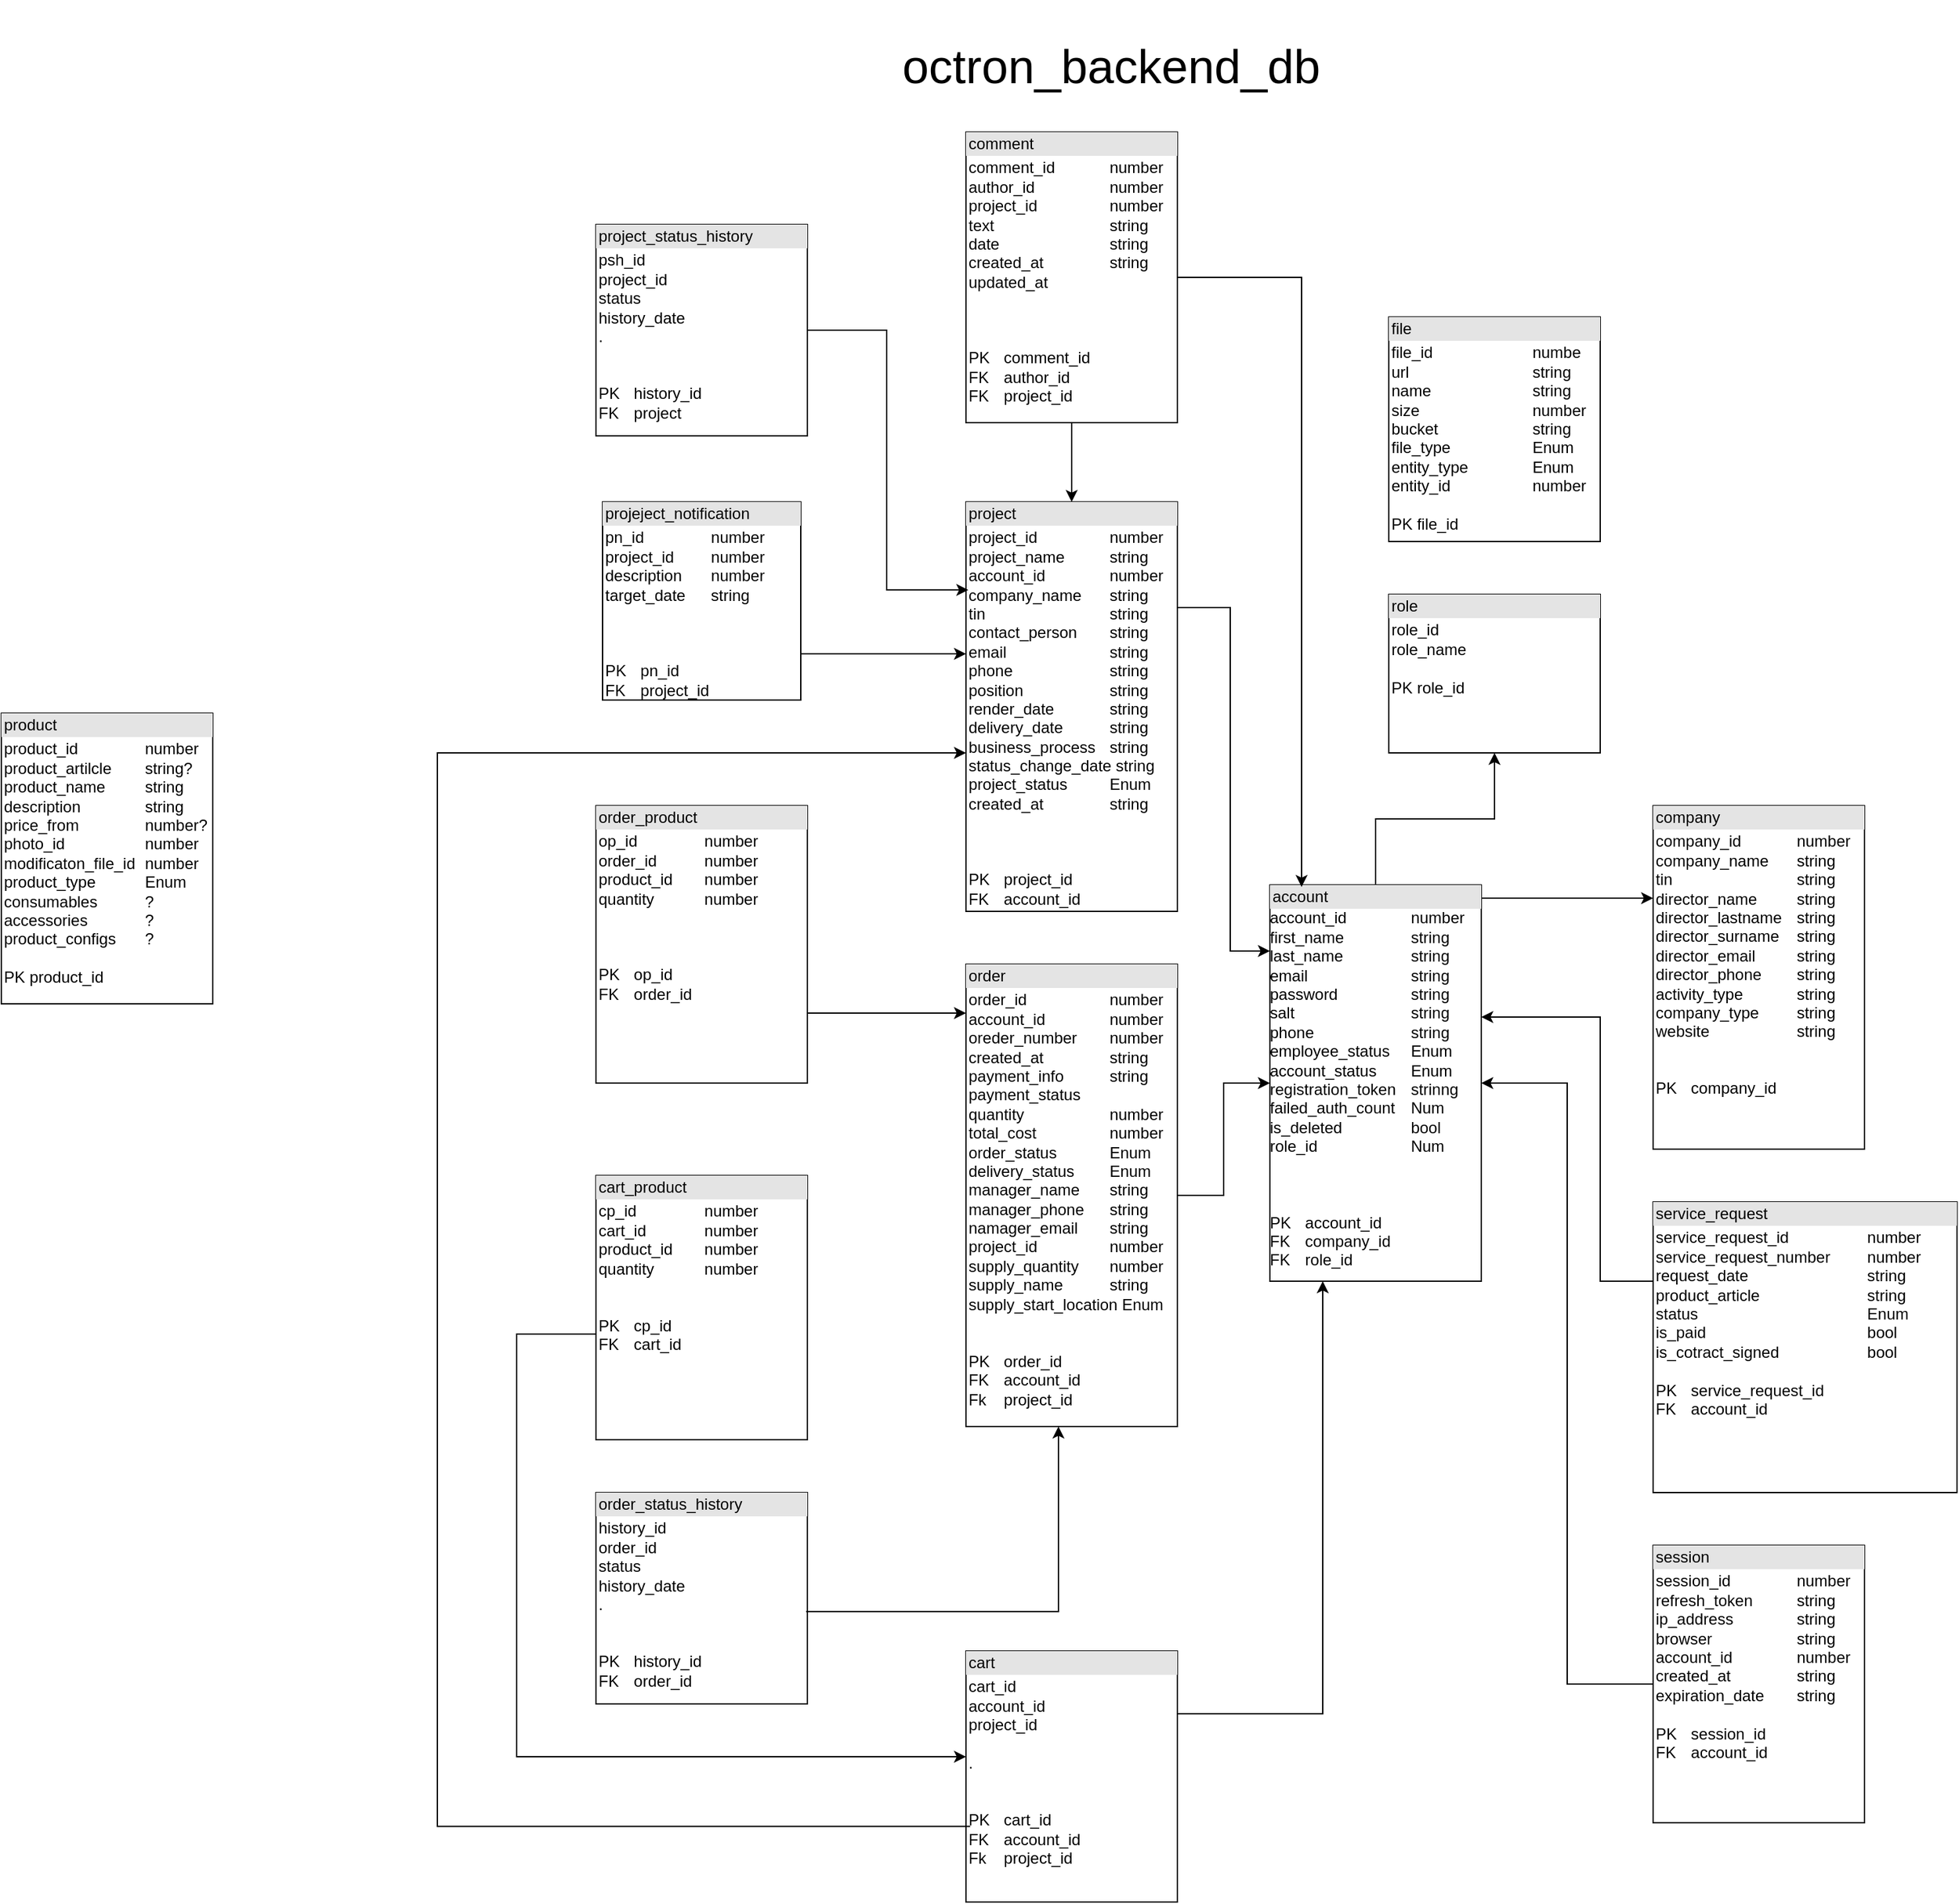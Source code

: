 <mxfile version="24.4.4" type="github">
  <diagram name="Page-1" id="c4acf3e9-155e-7222-9cf6-157b1a14988f">
    <mxGraphModel dx="4490" dy="1836" grid="1" gridSize="10" guides="1" tooltips="1" connect="1" arrows="1" fold="1" page="1" pageScale="1" pageWidth="850" pageHeight="1100" background="none" math="0" shadow="0">
      <root>
        <mxCell id="0" />
        <mxCell id="1" parent="0" />
        <mxCell id="9PMVTdHqtHLO4FlDm-59-1" value="&lt;div style=&quot;box-sizing:border-box;width:100%;background:#e4e4e4;padding:2px;&quot;&gt;account&lt;/div&gt;&lt;div&gt;account_id&lt;span style=&quot;white-space: pre;&quot;&gt;&#x9;&lt;/span&gt;&lt;span style=&quot;white-space: pre;&quot;&gt;&#x9;&lt;/span&gt;number&lt;/div&gt;&lt;div&gt;first_name&lt;span style=&quot;white-space: pre;&quot;&gt;&#x9;&lt;/span&gt;&lt;span style=&quot;white-space: pre;&quot;&gt;&#x9;&lt;/span&gt;string&lt;/div&gt;&lt;div&gt;last_name&lt;span style=&quot;white-space: pre;&quot;&gt;&#x9;&lt;/span&gt;&lt;span style=&quot;white-space: pre;&quot;&gt;&#x9;&lt;/span&gt;string&lt;/div&gt;&lt;div&gt;email&lt;span style=&quot;white-space: pre;&quot;&gt;&#x9;&lt;/span&gt;&lt;span style=&quot;white-space: pre;&quot;&gt;&#x9;&lt;/span&gt;&lt;span style=&quot;white-space: pre;&quot;&gt;&#x9;&lt;/span&gt;string&lt;/div&gt;&lt;div&gt;password&lt;span style=&quot;white-space: pre;&quot;&gt;&#x9;&lt;/span&gt;&lt;span style=&quot;white-space: pre;&quot;&gt;&#x9;&lt;/span&gt;&lt;span style=&quot;white-space: pre;&quot;&gt;&#x9;&lt;/span&gt;string&lt;/div&gt;&lt;div&gt;salt&lt;span style=&quot;white-space: pre;&quot;&gt;&#x9;&lt;/span&gt;&lt;span style=&quot;white-space: pre;&quot;&gt;&#x9;&lt;/span&gt;&lt;span style=&quot;white-space: pre;&quot;&gt;&#x9;&lt;/span&gt;&lt;span style=&quot;white-space: pre;&quot;&gt;&#x9;&lt;/span&gt;string&lt;/div&gt;&lt;div&gt;phone&lt;span style=&quot;white-space: pre;&quot;&gt;&#x9;&lt;/span&gt;&lt;span style=&quot;white-space: pre;&quot;&gt;&#x9;&lt;/span&gt;&lt;span style=&quot;white-space: pre;&quot;&gt;&#x9;&lt;/span&gt;string&lt;/div&gt;&lt;div&gt;employee_status&lt;span style=&quot;white-space: pre;&quot;&gt;&#x9;&lt;/span&gt;Enum&lt;/div&gt;&lt;div&gt;account_status&lt;span style=&quot;white-space: pre;&quot;&gt;&#x9;&lt;/span&gt;Enum&lt;/div&gt;&lt;div&gt;registration_token&lt;span style=&quot;white-space: pre;&quot;&gt;&#x9;&lt;/span&gt;strinng&lt;/div&gt;&lt;div&gt;failed_auth_count&lt;span style=&quot;white-space: pre;&quot;&gt;&#x9;&lt;/span&gt;Num&lt;/div&gt;&lt;div&gt;is_deleted&lt;span style=&quot;white-space: pre;&quot;&gt;&#x9;&lt;/span&gt;&lt;span style=&quot;white-space: pre;&quot;&gt;&#x9;&lt;/span&gt;bool&lt;/div&gt;&lt;div&gt;role_id&lt;span style=&quot;white-space: pre;&quot;&gt;&#x9;&lt;/span&gt;&lt;span style=&quot;white-space: pre;&quot;&gt;&#x9;&lt;/span&gt;&lt;span style=&quot;white-space: pre;&quot;&gt;&#x9;&lt;/span&gt;Num&lt;/div&gt;&lt;div&gt;&lt;br&gt;&lt;/div&gt;&lt;div&gt;&lt;br&gt;&lt;/div&gt;&lt;div&gt;&lt;br&gt;&lt;/div&gt;PK&lt;span style=&quot;white-space: pre;&quot;&gt;&#x9;&lt;/span&gt;account_id&lt;div&gt;FK&lt;span style=&quot;white-space: pre;&quot;&gt;&#x9;&lt;/span&gt;company_id&lt;/div&gt;&lt;div&gt;FK&lt;span style=&quot;white-space: pre;&quot;&gt;&#x9;&lt;/span&gt;role_id&lt;/div&gt;&lt;div&gt;&lt;div&gt;&lt;table style=&quot;width:100%;font-size:1em;&quot; cellpadding=&quot;2&quot; cellspacing=&quot;0&quot;&gt;&lt;tbody&gt;&lt;/tbody&gt;&lt;/table&gt;&lt;/div&gt;&lt;/div&gt;" style="verticalAlign=top;align=left;overflow=fill;html=1;whiteSpace=wrap;" parent="1" vertex="1">
          <mxGeometry x="110" y="860" width="160" height="300" as="geometry" />
        </mxCell>
        <mxCell id="9PMVTdHqtHLO4FlDm-59-3" value="&lt;div style=&quot;box-sizing:border-box;width:100%;background:#e4e4e4;padding:2px;&quot;&gt;company&lt;/div&gt;&lt;table style=&quot;width:100%;font-size:1em;&quot; cellpadding=&quot;2&quot; cellspacing=&quot;0&quot;&gt;&lt;tbody&gt;&lt;tr&gt;&lt;td&gt;&lt;div&gt;company_id&lt;span style=&quot;white-space: pre;&quot;&gt;&#x9;&lt;/span&gt;&lt;span style=&quot;white-space: pre;&quot;&gt;&#x9;&lt;/span&gt;number&lt;/div&gt;&lt;div&gt;company_name&lt;span style=&quot;white-space: pre;&quot;&gt;&#x9;&lt;/span&gt;string&lt;/div&gt;&lt;div&gt;tin&lt;span style=&quot;white-space: pre;&quot;&gt;&#x9;&lt;/span&gt;&lt;span style=&quot;white-space: pre;&quot;&gt;&#x9;&lt;/span&gt;&lt;span style=&quot;white-space: pre;&quot;&gt;&#x9;&lt;/span&gt;&lt;span style=&quot;white-space: pre;&quot;&gt;&#x9;&lt;/span&gt;string&lt;/div&gt;&lt;div&gt;director_name&lt;span style=&quot;white-space: pre;&quot;&gt;&#x9;&lt;/span&gt;&lt;span style=&quot;white-space: pre;&quot;&gt;&#x9;&lt;/span&gt;string&lt;/div&gt;&lt;div&gt;director_lastname&lt;span style=&quot;white-space: pre;&quot;&gt;&#x9;&lt;/span&gt;string&lt;/div&gt;&lt;div&gt;director_surname&lt;span style=&quot;white-space: pre;&quot;&gt;&#x9;&lt;/span&gt;string&lt;/div&gt;&lt;div&gt;director_email&lt;span style=&quot;white-space: pre;&quot;&gt;&#x9;&lt;/span&gt;&lt;span style=&quot;white-space: pre;&quot;&gt;&#x9;&lt;/span&gt;string&lt;/div&gt;&lt;div&gt;director_phone&lt;span style=&quot;white-space: pre;&quot;&gt;&#x9;&lt;/span&gt;string&lt;/div&gt;&lt;div&gt;activity_type&lt;span style=&quot;white-space: pre;&quot;&gt;&#x9;&lt;/span&gt;&lt;span style=&quot;white-space: pre;&quot;&gt;&#x9;&lt;/span&gt;string&lt;/div&gt;&lt;div&gt;company_type&lt;span style=&quot;white-space: pre;&quot;&gt;&#x9;&lt;/span&gt;&lt;span style=&quot;white-space: pre;&quot;&gt;&#x9;&lt;/span&gt;string&lt;/div&gt;&lt;div&gt;website&lt;span style=&quot;white-space: pre;&quot;&gt;&#x9;&lt;/span&gt;&lt;span style=&quot;white-space: pre;&quot;&gt;&#x9;&lt;/span&gt;&lt;span style=&quot;white-space: pre;&quot;&gt;&#x9;&lt;/span&gt;string&lt;/div&gt;&lt;div&gt;&lt;br&gt;&lt;/div&gt;&lt;div&gt;&lt;br&gt;&lt;/div&gt;PK&lt;span style=&quot;white-space: pre;&quot;&gt;&#x9;&lt;/span&gt;company_id&lt;br&gt;&lt;br&gt;&lt;/td&gt;&lt;td&gt;&lt;/td&gt;&lt;/tr&gt;&lt;tr&gt;&lt;td&gt;&lt;/td&gt;&lt;td&gt;&lt;br&gt;&lt;/td&gt;&lt;/tr&gt;&lt;/tbody&gt;&lt;/table&gt;" style="verticalAlign=top;align=left;overflow=fill;html=1;whiteSpace=wrap;" parent="1" vertex="1">
          <mxGeometry x="400" y="800" width="160" height="260" as="geometry" />
        </mxCell>
        <mxCell id="9PMVTdHqtHLO4FlDm-59-4" value="&lt;div style=&quot;box-sizing:border-box;width:100%;background:#e4e4e4;padding:2px;&quot;&gt;role&lt;/div&gt;&lt;table style=&quot;width:100%;font-size:1em;&quot; cellpadding=&quot;2&quot; cellspacing=&quot;0&quot;&gt;&lt;tbody&gt;&lt;tr&gt;&lt;td&gt;role_id&lt;br&gt;role_name&lt;br&gt;&lt;br&gt;PK role_id&lt;br&gt;&lt;/td&gt;&lt;td&gt;&lt;br&gt;&lt;/td&gt;&lt;/tr&gt;&lt;/tbody&gt;&lt;/table&gt;" style="verticalAlign=top;align=left;overflow=fill;html=1;whiteSpace=wrap;" parent="1" vertex="1">
          <mxGeometry x="200" y="640" width="160" height="120" as="geometry" />
        </mxCell>
        <mxCell id="9PMVTdHqtHLO4FlDm-59-9" style="edgeStyle=orthogonalEdgeStyle;rounded=0;orthogonalLoop=1;jettySize=auto;html=1;" parent="1" source="9PMVTdHqtHLO4FlDm-59-1" target="9PMVTdHqtHLO4FlDm-59-3" edge="1">
          <mxGeometry relative="1" as="geometry">
            <mxPoint x="240" y="730" as="sourcePoint" />
            <mxPoint x="240" y="850" as="targetPoint" />
            <Array as="points">
              <mxPoint x="300" y="870" />
              <mxPoint x="300" y="870" />
            </Array>
          </mxGeometry>
        </mxCell>
        <mxCell id="9PMVTdHqtHLO4FlDm-59-10" style="edgeStyle=orthogonalEdgeStyle;rounded=0;orthogonalLoop=1;jettySize=auto;html=1;" parent="1" source="9PMVTdHqtHLO4FlDm-59-1" target="9PMVTdHqtHLO4FlDm-59-4" edge="1">
          <mxGeometry relative="1" as="geometry">
            <mxPoint x="360" y="690" as="sourcePoint" />
            <mxPoint x="240" y="850" as="targetPoint" />
          </mxGeometry>
        </mxCell>
        <mxCell id="9PMVTdHqtHLO4FlDm-59-13" value="&lt;div style=&quot;box-sizing:border-box;width:100%;background:#e4e4e4;padding:2px;&quot;&gt;order&lt;/div&gt;&lt;table style=&quot;width:100%;font-size:1em;&quot; cellpadding=&quot;2&quot; cellspacing=&quot;0&quot;&gt;&lt;tbody&gt;&lt;tr&gt;&lt;td&gt;order_id&lt;span style=&quot;white-space: pre;&quot;&gt;&#x9;&lt;/span&gt;&lt;span style=&quot;white-space: pre;&quot;&gt;&#x9;&lt;/span&gt;&lt;span style=&quot;white-space: pre;&quot;&gt;&#x9;&lt;/span&gt;number&lt;br&gt;account_id&lt;span style=&quot;white-space: pre;&quot;&gt;&#x9;&lt;/span&gt;&lt;span style=&quot;white-space: pre;&quot;&gt;&#x9;&lt;/span&gt;number&lt;br&gt;oreder_number&lt;span style=&quot;white-space: pre;&quot;&gt;&#x9;&lt;/span&gt;number&lt;br&gt;created_at&lt;span style=&quot;white-space: pre;&quot;&gt;&#x9;&lt;/span&gt;&lt;span style=&quot;white-space: pre;&quot;&gt;&#x9;&lt;/span&gt;string&lt;br&gt;payment_info&lt;span style=&quot;white-space: pre;&quot;&gt;&#x9;&lt;/span&gt;&lt;span style=&quot;white-space: pre;&quot;&gt;&#x9;&lt;/span&gt;string&lt;br&gt;payment_status&lt;br&gt;quantity&lt;span style=&quot;white-space: pre;&quot;&gt;&#x9;&lt;/span&gt;&lt;span style=&quot;white-space: pre;&quot;&gt;&#x9;&lt;/span&gt;&lt;span style=&quot;white-space: pre;&quot;&gt;&#x9;&lt;/span&gt;number&lt;br&gt;total_cost&lt;span style=&quot;white-space: pre;&quot;&gt;&#x9;&lt;/span&gt;&lt;span style=&quot;white-space: pre;&quot;&gt;&#x9;&lt;/span&gt;&lt;span style=&quot;white-space: pre;&quot;&gt;&#x9;&lt;/span&gt;number&lt;br&gt;order_status&lt;span style=&quot;white-space: pre;&quot;&gt;&#x9;&lt;/span&gt;&lt;span style=&quot;white-space: pre;&quot;&gt;&#x9;&lt;/span&gt;Enum&lt;br&gt;delivery_status&lt;span style=&quot;white-space: pre;&quot;&gt;&#x9;&lt;/span&gt;Enum&lt;br&gt;manager_name&lt;span style=&quot;white-space: pre;&quot;&gt;&#x9;&lt;/span&gt;string&lt;br&gt;manager_phone&lt;span style=&quot;white-space: pre;&quot;&gt;&#x9;&lt;/span&gt;string&lt;br&gt;namager_email&lt;span style=&quot;white-space: pre;&quot;&gt;&#x9;&lt;/span&gt;string&lt;br&gt;project_id&lt;span style=&quot;white-space: pre;&quot;&gt;&#x9;&lt;span style=&quot;white-space: pre;&quot;&gt;&#x9;&lt;/span&gt;&lt;/span&gt;number&lt;br&gt;supply_quantity&lt;span style=&quot;white-space: pre;&quot;&gt;&#x9;&lt;/span&gt;number&lt;br&gt;supply_name&lt;span style=&quot;white-space: pre;&quot;&gt;&#x9;&lt;/span&gt;&lt;span style=&quot;white-space: pre;&quot;&gt;&#x9;&lt;/span&gt;string&lt;br&gt;supply_start_location Enum&lt;br&gt;&lt;br&gt;&lt;br&gt;PK&lt;span style=&quot;white-space: pre;&quot;&gt;&#x9;&lt;/span&gt;order_id&lt;br&gt;FK&lt;span style=&quot;white-space: pre;&quot;&gt;&#x9;&lt;/span&gt;account_id&lt;br&gt;Fk&lt;span style=&quot;white-space: pre;&quot;&gt;&#x9;&lt;/span&gt;project_id&lt;br&gt;&lt;/td&gt;&lt;td&gt;&lt;br&gt;&lt;/td&gt;&lt;/tr&gt;&lt;/tbody&gt;&lt;/table&gt;" style="verticalAlign=top;align=left;overflow=fill;html=1;whiteSpace=wrap;" parent="1" vertex="1">
          <mxGeometry x="-120" y="920" width="160" height="350" as="geometry" />
        </mxCell>
        <mxCell id="9PMVTdHqtHLO4FlDm-59-14" value="&lt;div style=&quot;box-sizing:border-box;width:100%;background:#e4e4e4;padding:2px;&quot;&gt;order_product&lt;/div&gt;&lt;table style=&quot;width:100%;font-size:1em;&quot; cellpadding=&quot;2&quot; cellspacing=&quot;0&quot;&gt;&lt;tbody&gt;&lt;tr&gt;&lt;td&gt;op_id&lt;span style=&quot;white-space: pre;&quot;&gt;&#x9;&lt;/span&gt;&lt;span style=&quot;white-space: pre;&quot;&gt;&#x9;&lt;/span&gt;number&lt;br&gt;order_id&lt;span style=&quot;white-space: pre;&quot;&gt;&#x9;&lt;/span&gt;&lt;span style=&quot;white-space: pre;&quot;&gt;&#x9;&lt;/span&gt;number&lt;br&gt;product_id&lt;span style=&quot;white-space: pre;&quot;&gt;&#x9;&lt;/span&gt;number&lt;br&gt;quantity&lt;span style=&quot;white-space: pre;&quot;&gt;&#x9;&lt;/span&gt;&lt;span style=&quot;white-space: pre;&quot;&gt;&#x9;&lt;/span&gt;number&lt;br&gt;&lt;br&gt;&lt;br&gt;&lt;br&gt;PK&lt;span style=&quot;white-space: pre;&quot;&gt;&#x9;&lt;/span&gt;op_id&lt;br&gt;FK&lt;span style=&quot;white-space: pre;&quot;&gt;&#x9;&lt;/span&gt;order_id&lt;br&gt;&lt;/td&gt;&lt;td&gt;&lt;br&gt;&lt;/td&gt;&lt;/tr&gt;&lt;/tbody&gt;&lt;/table&gt;" style="verticalAlign=top;align=left;overflow=fill;html=1;whiteSpace=wrap;" parent="1" vertex="1">
          <mxGeometry x="-400" y="800" width="160" height="210" as="geometry" />
        </mxCell>
        <mxCell id="9PMVTdHqtHLO4FlDm-59-15" style="edgeStyle=orthogonalEdgeStyle;rounded=0;orthogonalLoop=1;jettySize=auto;html=1;" parent="1" source="9PMVTdHqtHLO4FlDm-59-13" target="9PMVTdHqtHLO4FlDm-59-1" edge="1">
          <mxGeometry relative="1" as="geometry">
            <mxPoint x="330" y="910" as="sourcePoint" />
            <mxPoint x="450" y="910" as="targetPoint" />
          </mxGeometry>
        </mxCell>
        <mxCell id="9PMVTdHqtHLO4FlDm-59-16" value="&lt;div style=&quot;box-sizing:border-box;width:100%;background:#e4e4e4;padding:2px;&quot;&gt;project&lt;/div&gt;&lt;table style=&quot;width:100%;font-size:1em;&quot; cellpadding=&quot;2&quot; cellspacing=&quot;0&quot;&gt;&lt;tbody&gt;&lt;tr&gt;&lt;td&gt;project_id&lt;span style=&quot;white-space: pre;&quot;&gt;&#x9;&lt;/span&gt;&lt;span style=&quot;white-space: pre;&quot;&gt;&#x9;&lt;/span&gt;number&lt;br&gt;project_name&lt;span style=&quot;white-space: pre;&quot;&gt;&#x9;&lt;/span&gt;&lt;span style=&quot;white-space: pre;&quot;&gt;&#x9;&lt;/span&gt;string&lt;br&gt;account_id&lt;span style=&quot;white-space: pre;&quot;&gt;&#x9;&lt;/span&gt;&lt;span style=&quot;white-space: pre;&quot;&gt;&#x9;&lt;/span&gt;number&lt;br&gt;company_name&lt;span style=&quot;white-space: pre;&quot;&gt;&#x9;&lt;/span&gt;string&lt;br&gt;tin&lt;span style=&quot;white-space: pre;&quot;&gt;&#x9;&lt;/span&gt;&lt;span style=&quot;white-space: pre;&quot;&gt;&#x9;&lt;/span&gt;&lt;span style=&quot;white-space: pre;&quot;&gt;&#x9;&lt;/span&gt;&lt;span style=&quot;white-space: pre;&quot;&gt;&#x9;&lt;/span&gt;string&lt;br&gt;contact_person&lt;span style=&quot;white-space: pre;&quot;&gt;&#x9;&lt;/span&gt;string&lt;br&gt;email&lt;span style=&quot;white-space: pre;&quot;&gt;&#x9;&lt;/span&gt;&lt;span style=&quot;white-space: pre;&quot;&gt;&#x9;&lt;/span&gt;&lt;span style=&quot;white-space: pre;&quot;&gt;&#x9;&lt;/span&gt;string&lt;br&gt;phone&lt;span style=&quot;white-space: pre;&quot;&gt;&#x9;&lt;/span&gt;&lt;span style=&quot;white-space: pre;&quot;&gt;&#x9;&lt;/span&gt;&lt;span style=&quot;white-space: pre;&quot;&gt;&#x9;&lt;/span&gt;string&lt;br&gt;position&lt;span style=&quot;white-space: pre;&quot;&gt;&#x9;&lt;/span&gt;&lt;span style=&quot;white-space: pre;&quot;&gt;&#x9;&lt;/span&gt;&lt;span style=&quot;white-space: pre;&quot;&gt;&#x9;&lt;/span&gt;string&lt;br&gt;render_date&lt;span style=&quot;white-space: pre;&quot;&gt;&#x9;&lt;/span&gt;&lt;span style=&quot;white-space: pre;&quot;&gt;&#x9;&lt;/span&gt;string&lt;br&gt;delivery_date&lt;span style=&quot;white-space: pre;&quot;&gt;&#x9;&lt;/span&gt;&lt;span style=&quot;white-space: pre;&quot;&gt;&#x9;&lt;/span&gt;string&lt;br&gt;business_process&lt;span style=&quot;white-space: pre;&quot;&gt;&#x9;&lt;/span&gt;string&lt;br&gt;status_change_date string&lt;br&gt;project_status&lt;span style=&quot;white-space: pre;&quot;&gt;&#x9;&lt;/span&gt;&lt;span style=&quot;white-space: pre;&quot;&gt;&#x9;&lt;/span&gt;Enum&lt;br&gt;created_at&lt;span style=&quot;white-space: pre;&quot;&gt;&#x9;&lt;/span&gt;&lt;span style=&quot;white-space: pre;&quot;&gt;&#x9;&lt;/span&gt;string&lt;br&gt;&lt;br&gt;&lt;br&gt;&lt;br&gt;PK&lt;span style=&quot;white-space: pre;&quot;&gt;&#x9;&lt;/span&gt;project_id&lt;br&gt;FK&lt;span style=&quot;white-space: pre;&quot;&gt;&#x9;&lt;/span&gt;account_id&lt;/td&gt;&lt;td&gt;&lt;br&gt;&lt;/td&gt;&lt;/tr&gt;&lt;/tbody&gt;&lt;/table&gt;" style="verticalAlign=top;align=left;overflow=fill;html=1;whiteSpace=wrap;" parent="1" vertex="1">
          <mxGeometry x="-120" y="570" width="160" height="310" as="geometry" />
        </mxCell>
        <mxCell id="9PMVTdHqtHLO4FlDm-59-17" style="edgeStyle=orthogonalEdgeStyle;rounded=0;orthogonalLoop=1;jettySize=auto;html=1;" parent="1" source="9PMVTdHqtHLO4FlDm-59-16" target="9PMVTdHqtHLO4FlDm-59-1" edge="1">
          <mxGeometry relative="1" as="geometry">
            <mxPoint x="50" y="1050" as="sourcePoint" />
            <mxPoint x="170" y="910" as="targetPoint" />
            <Array as="points">
              <mxPoint x="80" y="650" />
              <mxPoint x="80" y="910" />
            </Array>
          </mxGeometry>
        </mxCell>
        <mxCell id="9PMVTdHqtHLO4FlDm-59-23" style="edgeStyle=orthogonalEdgeStyle;rounded=0;orthogonalLoop=1;jettySize=auto;html=1;exitX=1;exitY=0.5;exitDx=0;exitDy=0;" parent="1" source="9PMVTdHqtHLO4FlDm-59-14" target="9PMVTdHqtHLO4FlDm-59-13" edge="1">
          <mxGeometry relative="1" as="geometry">
            <mxPoint x="-230" y="930" as="sourcePoint" />
            <mxPoint x="-110" y="820" as="targetPoint" />
            <Array as="points">
              <mxPoint x="-240" y="957" />
            </Array>
          </mxGeometry>
        </mxCell>
        <mxCell id="9PMVTdHqtHLO4FlDm-59-24" value="&lt;div style=&quot;box-sizing:border-box;width:100%;background:#e4e4e4;padding:2px;&quot;&gt;cart&lt;/div&gt;&lt;table style=&quot;width:100%;font-size:1em;&quot; cellpadding=&quot;2&quot; cellspacing=&quot;0&quot;&gt;&lt;tbody&gt;&lt;tr&gt;&lt;td&gt;cart_id&lt;br&gt;account_id&lt;br&gt;project_id&lt;br&gt;&lt;br&gt;.&lt;br&gt;&lt;br&gt;&lt;br&gt;PK&lt;span style=&quot;white-space: pre;&quot;&gt;&#x9;&lt;/span&gt;cart_id&lt;br&gt;FK&lt;span style=&quot;white-space: pre;&quot;&gt;&#x9;&lt;/span&gt;account_id&lt;br&gt;Fk&lt;span style=&quot;white-space: pre;&quot;&gt;&#x9;&lt;/span&gt;project_id&lt;br&gt;&lt;/td&gt;&lt;td&gt;&lt;br&gt;&lt;/td&gt;&lt;/tr&gt;&lt;/tbody&gt;&lt;/table&gt;" style="verticalAlign=top;align=left;overflow=fill;html=1;whiteSpace=wrap;" parent="1" vertex="1">
          <mxGeometry x="-120" y="1440" width="160" height="190" as="geometry" />
        </mxCell>
        <mxCell id="9PMVTdHqtHLO4FlDm-59-25" style="edgeStyle=orthogonalEdgeStyle;rounded=0;orthogonalLoop=1;jettySize=auto;html=1;exitX=1;exitY=0.25;exitDx=0;exitDy=0;entryX=0.25;entryY=1;entryDx=0;entryDy=0;" parent="1" source="9PMVTdHqtHLO4FlDm-59-24" target="9PMVTdHqtHLO4FlDm-59-1" edge="1">
          <mxGeometry relative="1" as="geometry">
            <mxPoint x="50" y="1050" as="sourcePoint" />
            <mxPoint x="170" y="910" as="targetPoint" />
          </mxGeometry>
        </mxCell>
        <mxCell id="9PMVTdHqtHLO4FlDm-59-26" value="&lt;div style=&quot;box-sizing:border-box;width:100%;background:#e4e4e4;padding:2px;&quot;&gt;cart_product&lt;/div&gt;&lt;table style=&quot;width:100%;font-size:1em;&quot; cellpadding=&quot;2&quot; cellspacing=&quot;0&quot;&gt;&lt;tbody&gt;&lt;tr&gt;&lt;td&gt;cp_id&lt;span style=&quot;white-space: pre;&quot;&gt;&#x9;&lt;/span&gt;&lt;span style=&quot;white-space: pre;&quot;&gt;&#x9;&lt;/span&gt;number&lt;br&gt;cart_id&lt;span style=&quot;white-space: pre;&quot;&gt;&#x9;&lt;/span&gt;&lt;span style=&quot;white-space: pre;&quot;&gt;&#x9;&lt;/span&gt;number&lt;br&gt;product_id&lt;span style=&quot;white-space: pre;&quot;&gt;&#x9;&lt;/span&gt;number&lt;br&gt;quantity&lt;span style=&quot;white-space: pre;&quot;&gt;&#x9;&lt;/span&gt;&lt;span style=&quot;white-space: pre;&quot;&gt;&#x9;&lt;/span&gt;number&lt;br&gt;&lt;br&gt;&lt;br&gt;PK&lt;span style=&quot;white-space: pre;&quot;&gt;&#x9;&lt;/span&gt;cp_id&lt;br&gt;FK&lt;span style=&quot;white-space: pre;&quot;&gt;&#x9;&lt;/span&gt;cart_id&lt;br&gt;&lt;/td&gt;&lt;td&gt;&lt;br&gt;&lt;/td&gt;&lt;/tr&gt;&lt;/tbody&gt;&lt;/table&gt;" style="verticalAlign=top;align=left;overflow=fill;html=1;whiteSpace=wrap;" parent="1" vertex="1">
          <mxGeometry x="-400" y="1080" width="160" height="200" as="geometry" />
        </mxCell>
        <mxCell id="9PMVTdHqtHLO4FlDm-59-32" style="edgeStyle=orthogonalEdgeStyle;rounded=0;orthogonalLoop=1;jettySize=auto;html=1;" parent="1" source="9PMVTdHqtHLO4FlDm-59-26" target="9PMVTdHqtHLO4FlDm-59-24" edge="1">
          <mxGeometry relative="1" as="geometry">
            <mxPoint x="50" y="1210" as="sourcePoint" />
            <mxPoint x="-200" y="1310" as="targetPoint" />
            <Array as="points">
              <mxPoint x="-460" y="1200" />
              <mxPoint x="-460" y="1520" />
            </Array>
          </mxGeometry>
        </mxCell>
        <mxCell id="9PMVTdHqtHLO4FlDm-59-33" value="&lt;div style=&quot;box-sizing:border-box;width:100%;background:#e4e4e4;padding:2px;&quot;&gt;file&lt;/div&gt;&lt;table style=&quot;width:100%;font-size:1em;&quot; cellpadding=&quot;2&quot; cellspacing=&quot;0&quot;&gt;&lt;tbody&gt;&lt;tr&gt;&lt;td&gt;file_id&lt;span style=&quot;white-space: pre;&quot;&gt;&#x9;&lt;/span&gt;&lt;span style=&quot;white-space: pre;&quot;&gt;&#x9;&lt;/span&gt;&lt;span style=&quot;white-space: pre;&quot;&gt;&#x9;&lt;/span&gt;numbe&lt;span style=&quot;white-space: pre;&quot;&gt;&#x9;&lt;/span&gt;&lt;br&gt;url&lt;span style=&quot;white-space: pre;&quot;&gt;&#x9;&lt;/span&gt;&lt;span style=&quot;white-space: pre;&quot;&gt;&#x9;&lt;/span&gt;&lt;span style=&quot;white-space: pre;&quot;&gt;&#x9;&lt;/span&gt;&lt;span style=&quot;white-space: pre;&quot;&gt;&#x9;&lt;/span&gt;string&lt;br&gt;name&lt;span style=&quot;white-space: pre;&quot;&gt;&#x9;&lt;/span&gt;&lt;span style=&quot;white-space: pre;&quot;&gt;&#x9;&lt;/span&gt;&lt;span style=&quot;white-space: pre;&quot;&gt;&#x9;&lt;/span&gt;string&lt;br&gt;size&lt;span style=&quot;white-space: pre;&quot;&gt;&#x9;&lt;/span&gt;&lt;span style=&quot;white-space: pre;&quot;&gt;&#x9;&lt;/span&gt;&lt;span style=&quot;white-space: pre;&quot;&gt;&#x9;&lt;/span&gt;&lt;span style=&quot;white-space: pre;&quot;&gt;&#x9;&lt;/span&gt;number&lt;br&gt;bucket&lt;span style=&quot;white-space: pre;&quot;&gt;&#x9;&lt;/span&gt;&lt;span style=&quot;white-space: pre;&quot;&gt;&#x9;&lt;/span&gt;&lt;span style=&quot;white-space: pre;&quot;&gt;&#x9;&lt;/span&gt;string&lt;br&gt;file_type&lt;span style=&quot;white-space: pre;&quot;&gt;&#x9;&lt;/span&gt;&lt;span style=&quot;white-space: pre;&quot;&gt;&#x9;&lt;/span&gt;&lt;span style=&quot;white-space: pre;&quot;&gt;&#x9;&lt;/span&gt;Enum&lt;br&gt;entity_type&lt;span style=&quot;white-space: pre;&quot;&gt;&#x9;&lt;/span&gt;&lt;span style=&quot;white-space: pre;&quot;&gt;&#x9;&lt;/span&gt;Enum&lt;br&gt;entity_id&lt;span style=&quot;white-space: pre;&quot;&gt;&#x9;&lt;/span&gt;&lt;span style=&quot;white-space: pre;&quot;&gt;&#x9;&lt;/span&gt;&lt;span style=&quot;white-space: pre;&quot;&gt;&#x9;&lt;/span&gt;number&lt;br&gt;&lt;br&gt;PK file_id&lt;br&gt;&lt;/td&gt;&lt;td&gt;&lt;br&gt;&lt;/td&gt;&lt;/tr&gt;&lt;/tbody&gt;&lt;/table&gt;" style="verticalAlign=top;align=left;overflow=fill;html=1;whiteSpace=wrap;" parent="1" vertex="1">
          <mxGeometry x="200" y="430" width="160" height="170" as="geometry" />
        </mxCell>
        <mxCell id="9PMVTdHqtHLO4FlDm-59-36" value="&lt;div style=&quot;box-sizing:border-box;width:100%;background:#e4e4e4;padding:2px;&quot;&gt;service_request&lt;/div&gt;&lt;table style=&quot;width:100%;font-size:1em;&quot; cellpadding=&quot;2&quot; cellspacing=&quot;0&quot;&gt;&lt;tbody&gt;&lt;tr&gt;&lt;td&gt;&lt;div&gt;service_request_id&lt;span style=&quot;white-space: pre;&quot;&gt;&#x9;&lt;/span&gt;&lt;span style=&quot;white-space: pre;&quot;&gt;&#x9;&lt;/span&gt;&lt;span style=&quot;white-space: pre;&quot;&gt;&#x9;&lt;/span&gt;number&lt;/div&gt;&lt;div&gt;service_request_number&lt;span style=&quot;white-space: pre;&quot;&gt;&#x9;&lt;/span&gt;number&lt;/div&gt;&lt;div&gt;request_date&lt;span style=&quot;white-space: pre;&quot;&gt;&#x9;&lt;/span&gt;&lt;span style=&quot;white-space: pre;&quot;&gt;&#x9;&lt;/span&gt;&lt;span style=&quot;white-space: pre;&quot;&gt;&#x9;&lt;/span&gt;&lt;span style=&quot;white-space: pre;&quot;&gt;&#x9;&lt;/span&gt;string&lt;/div&gt;&lt;div&gt;product_article&lt;span style=&quot;white-space: pre;&quot;&gt;&#x9;&lt;/span&gt;&lt;span style=&quot;white-space: pre;&quot;&gt;&#x9;&lt;/span&gt;&lt;span style=&quot;white-space: pre;&quot;&gt;&#x9;&lt;/span&gt;string&lt;/div&gt;&lt;div&gt;status&lt;span style=&quot;white-space: pre;&quot;&gt;&#x9;&lt;/span&gt;&lt;span style=&quot;white-space: pre;&quot;&gt;&#x9;&lt;/span&gt;&lt;span style=&quot;white-space: pre;&quot;&gt;&#x9;&lt;/span&gt;&lt;span style=&quot;white-space: pre;&quot;&gt;&#x9;&lt;/span&gt;&lt;span style=&quot;white-space: pre;&quot;&gt;&#x9;&lt;/span&gt;&lt;span style=&quot;font-size: 1em; background-color: initial;&quot;&gt;Enum&lt;/span&gt;&lt;/div&gt;&lt;div&gt;&lt;span style=&quot;font-size: 1em; background-color: initial;&quot;&gt;is_paid&lt;span style=&quot;white-space: pre;&quot;&gt;&#x9;&lt;/span&gt;&lt;span style=&quot;white-space: pre;&quot;&gt;&#x9;&lt;/span&gt;&lt;span style=&quot;white-space: pre;&quot;&gt;&#x9;&lt;/span&gt;&lt;span style=&quot;white-space: pre;&quot;&gt;&#x9;&lt;/span&gt;&lt;span style=&quot;white-space: pre;&quot;&gt;&#x9;&lt;/span&gt;bool&lt;/span&gt;&lt;/div&gt;&lt;div&gt;&lt;span style=&quot;font-size: 1em; background-color: initial;&quot;&gt;is_cotract_signed&lt;span style=&quot;white-space: pre;&quot;&gt;&#x9;&lt;/span&gt;&lt;span style=&quot;white-space: pre;&quot;&gt;&#x9;&lt;/span&gt;&lt;span style=&quot;white-space: pre;&quot;&gt;&#x9;&lt;/span&gt;bool&lt;/span&gt;&lt;/div&gt;&lt;div&gt;&lt;br&gt;&lt;/div&gt;PK&lt;span style=&quot;white-space: pre;&quot;&gt;&#x9;&lt;/span&gt;service_request_id&lt;br&gt;FK&lt;span style=&quot;white-space: pre;&quot;&gt;&#x9;&lt;/span&gt;account_id&lt;/td&gt;&lt;td&gt;&lt;/td&gt;&lt;/tr&gt;&lt;tr&gt;&lt;td&gt;&lt;/td&gt;&lt;td&gt;&lt;br&gt;&lt;/td&gt;&lt;/tr&gt;&lt;/tbody&gt;&lt;/table&gt;" style="verticalAlign=top;align=left;overflow=fill;html=1;whiteSpace=wrap;" parent="1" vertex="1">
          <mxGeometry x="400" y="1100" width="230" height="220" as="geometry" />
        </mxCell>
        <mxCell id="9PMVTdHqtHLO4FlDm-59-37" style="edgeStyle=orthogonalEdgeStyle;rounded=0;orthogonalLoop=1;jettySize=auto;html=1;" parent="1" source="9PMVTdHqtHLO4FlDm-59-36" target="9PMVTdHqtHLO4FlDm-59-1" edge="1">
          <mxGeometry relative="1" as="geometry">
            <mxPoint x="310" y="950" as="sourcePoint" />
            <mxPoint x="350" y="950" as="targetPoint" />
            <Array as="points">
              <mxPoint x="360" y="1160" />
              <mxPoint x="360" y="960" />
            </Array>
          </mxGeometry>
        </mxCell>
        <mxCell id="UEOv7ikk4bKULRoi2iTf-1" value="&lt;div style=&quot;box-sizing:border-box;width:100%;background:#e4e4e4;padding:2px;&quot;&gt;comment&lt;/div&gt;&lt;table style=&quot;width:100%;font-size:1em;&quot; cellpadding=&quot;2&quot; cellspacing=&quot;0&quot;&gt;&lt;tbody&gt;&lt;tr&gt;&lt;td&gt;comment_id&lt;span style=&quot;white-space: pre;&quot;&gt;&#x9;&lt;/span&gt;&lt;span style=&quot;white-space: pre;&quot;&gt;&#x9;&lt;/span&gt;number&lt;br&gt;author_id&lt;span style=&quot;white-space: pre;&quot;&gt;&#x9;&lt;/span&gt;&lt;span style=&quot;white-space: pre;&quot;&gt;&#x9;&lt;/span&gt;&lt;span style=&quot;white-space: pre;&quot;&gt;&#x9;&lt;/span&gt;number&lt;br&gt;project_id&lt;span style=&quot;white-space: pre;&quot;&gt;&#x9;&lt;/span&gt;&lt;span style=&quot;white-space: pre;&quot;&gt;&#x9;&lt;/span&gt;number&lt;br&gt;text&lt;span style=&quot;white-space: pre;&quot;&gt;&#x9;&lt;/span&gt;&lt;span style=&quot;white-space: pre;&quot;&gt;&#x9;&lt;/span&gt;&lt;span style=&quot;white-space: pre;&quot;&gt;&#x9;&lt;/span&gt;&lt;span style=&quot;white-space: pre;&quot;&gt;&#x9;&lt;/span&gt;string&lt;br&gt;date&lt;span style=&quot;white-space: pre;&quot;&gt;&#x9;&lt;/span&gt;&lt;span style=&quot;white-space: pre;&quot;&gt;&#x9;&lt;/span&gt;&lt;span style=&quot;white-space: pre;&quot;&gt;&#x9;&lt;/span&gt;&lt;span style=&quot;white-space: pre;&quot;&gt;&#x9;&lt;/span&gt;string&lt;br&gt;created_at&lt;span style=&quot;white-space: pre;&quot;&gt;&#x9;&lt;/span&gt;&lt;span style=&quot;white-space: pre;&quot;&gt;&#x9;&lt;/span&gt;string&lt;br&gt;updated_at&lt;br&gt;&lt;span style=&quot;white-space: pre;&quot;&gt;&#x9;&lt;/span&gt;&lt;span style=&quot;white-space: pre;&quot;&gt;&#x9;&lt;/span&gt;&lt;br&gt;&lt;br&gt;&lt;br&gt;PK&lt;span style=&quot;white-space: pre;&quot;&gt;&#x9;&lt;/span&gt;comment_id&lt;br&gt;FK&lt;span style=&quot;white-space: pre;&quot;&gt;&#x9;&lt;/span&gt;author_id&lt;br&gt;FK&lt;span style=&quot;white-space: pre;&quot;&gt;&#x9;&lt;/span&gt;project_id&lt;/td&gt;&lt;td&gt;&lt;br&gt;&lt;/td&gt;&lt;/tr&gt;&lt;/tbody&gt;&lt;/table&gt;" style="verticalAlign=top;align=left;overflow=fill;html=1;whiteSpace=wrap;" parent="1" vertex="1">
          <mxGeometry x="-120" y="290" width="160" height="220" as="geometry" />
        </mxCell>
        <mxCell id="UEOv7ikk4bKULRoi2iTf-2" value="" style="endArrow=classic;html=1;rounded=0;" parent="1" source="UEOv7ikk4bKULRoi2iTf-1" target="9PMVTdHqtHLO4FlDm-59-16" edge="1">
          <mxGeometry width="50" height="50" relative="1" as="geometry">
            <mxPoint x="70" y="480" as="sourcePoint" />
            <mxPoint x="120" y="430" as="targetPoint" />
          </mxGeometry>
        </mxCell>
        <mxCell id="UEOv7ikk4bKULRoi2iTf-3" value="" style="endArrow=classic;html=1;rounded=0;entryX=0.148;entryY=0.005;entryDx=0;entryDy=0;entryPerimeter=0;edgeStyle=elbowEdgeStyle;" parent="1" source="UEOv7ikk4bKULRoi2iTf-1" target="9PMVTdHqtHLO4FlDm-59-1" edge="1">
          <mxGeometry width="50" height="50" relative="1" as="geometry">
            <mxPoint x="70" y="480" as="sourcePoint" />
            <mxPoint x="120" y="430" as="targetPoint" />
            <Array as="points">
              <mxPoint x="134" y="620" />
            </Array>
          </mxGeometry>
        </mxCell>
        <mxCell id="UEOv7ikk4bKULRoi2iTf-13" value="&lt;div style=&quot;box-sizing:border-box;width:100%;background:#e4e4e4;padding:2px;&quot;&gt;order_status_history&lt;/div&gt;&lt;table style=&quot;width:100%;font-size:1em;&quot; cellpadding=&quot;2&quot; cellspacing=&quot;0&quot;&gt;&lt;tbody&gt;&lt;tr&gt;&lt;td&gt;history_id&lt;br&gt;order_id&lt;br&gt;status&lt;br&gt;history_date&lt;br&gt;.&lt;br&gt;&lt;br&gt;&lt;br&gt;PK&lt;span style=&quot;white-space: pre;&quot;&gt;&#x9;&lt;/span&gt;history_id&lt;br&gt;FK&lt;span style=&quot;white-space: pre;&quot;&gt;&#x9;&lt;/span&gt;order_id&lt;/td&gt;&lt;td&gt;&lt;br&gt;&lt;/td&gt;&lt;/tr&gt;&lt;/tbody&gt;&lt;/table&gt;" style="verticalAlign=top;align=left;overflow=fill;html=1;whiteSpace=wrap;" parent="1" vertex="1">
          <mxGeometry x="-400" y="1320" width="160" height="160" as="geometry" />
        </mxCell>
        <mxCell id="UEOv7ikk4bKULRoi2iTf-14" value="" style="endArrow=classic;html=1;rounded=0;exitX=0.994;exitY=0.563;exitDx=0;exitDy=0;exitPerimeter=0;edgeStyle=elbowEdgeStyle;" parent="1" source="UEOv7ikk4bKULRoi2iTf-13" target="9PMVTdHqtHLO4FlDm-59-13" edge="1">
          <mxGeometry width="50" height="50" relative="1" as="geometry">
            <mxPoint x="40" y="1150" as="sourcePoint" />
            <mxPoint x="90" y="1100" as="targetPoint" />
            <Array as="points">
              <mxPoint x="-50" y="1310" />
            </Array>
          </mxGeometry>
        </mxCell>
        <mxCell id="UEOv7ikk4bKULRoi2iTf-15" value="" style="endArrow=classic;html=1;rounded=0;exitX=0.02;exitY=0.699;exitDx=0;exitDy=0;exitPerimeter=0;edgeStyle=orthogonalEdgeStyle;" parent="1" source="9PMVTdHqtHLO4FlDm-59-24" target="9PMVTdHqtHLO4FlDm-59-16" edge="1">
          <mxGeometry width="50" height="50" relative="1" as="geometry">
            <mxPoint y="1420" as="sourcePoint" />
            <mxPoint x="50" y="1370" as="targetPoint" />
            <Array as="points">
              <mxPoint x="-520" y="1573" />
              <mxPoint x="-520" y="760" />
            </Array>
          </mxGeometry>
        </mxCell>
        <mxCell id="lM-SGO_pC843hKuyRR-S-1" value="&lt;div style=&quot;box-sizing:border-box;width:100%;background:#e4e4e4;padding:2px;&quot;&gt;product&lt;/div&gt;&lt;table style=&quot;width:100%;font-size:1em;&quot; cellpadding=&quot;2&quot; cellspacing=&quot;0&quot;&gt;&lt;tbody&gt;&lt;tr&gt;&lt;td&gt;product_id&lt;span style=&quot;white-space: pre;&quot;&gt;&#x9;&lt;/span&gt;&lt;span style=&quot;white-space: pre;&quot;&gt;&#x9;&lt;/span&gt;number&lt;br&gt;product_artilcle&lt;span style=&quot;white-space: pre;&quot;&gt;&#x9;&lt;/span&gt;string?&lt;br&gt;product_name&lt;span style=&quot;white-space: pre;&quot;&gt;&#x9;&lt;/span&gt;&lt;span style=&quot;white-space: pre;&quot;&gt;&#x9;&lt;/span&gt;string&lt;br&gt;description&lt;span style=&quot;white-space: pre;&quot;&gt;&#x9;&lt;/span&gt;&lt;span style=&quot;white-space: pre;&quot;&gt;&#x9;&lt;/span&gt;string&lt;br&gt;price_from&lt;span style=&quot;white-space: pre;&quot;&gt;&#x9;&lt;/span&gt;&lt;span style=&quot;white-space: pre;&quot;&gt;&#x9;&lt;/span&gt;number?&lt;br&gt;photo_id&lt;span style=&quot;white-space: pre;&quot;&gt;&#x9;&lt;/span&gt;&lt;span style=&quot;white-space: pre;&quot;&gt;&#x9;&lt;/span&gt;&lt;span style=&quot;white-space: pre;&quot;&gt;&#x9;&lt;/span&gt;number&lt;br&gt;modificaton_file_id&lt;span style=&quot;white-space: pre;&quot;&gt;&#x9;&lt;/span&gt;number&lt;br&gt;product_type&lt;span style=&quot;white-space: pre;&quot;&gt;&#x9;&lt;/span&gt;&lt;span style=&quot;white-space: pre;&quot;&gt;&#x9;&lt;/span&gt;Enum&lt;br&gt;consumables&lt;span style=&quot;white-space: pre;&quot;&gt;&#x9;&lt;span style=&quot;white-space: pre;&quot;&gt;&#x9;&lt;/span&gt;?&lt;br&gt;accessories&lt;span style=&quot;white-space: pre;&quot;&gt;&#x9;&lt;/span&gt;&lt;span style=&quot;white-space: pre;&quot;&gt;&#x9;&lt;/span&gt;?&lt;br&gt;&lt;/span&gt;product_configs&lt;span style=&quot;white-space: pre;&quot;&gt;&#x9;&lt;/span&gt;?&lt;span style=&quot;white-space: pre;&quot;&gt;&lt;br&gt;&lt;/span&gt;&lt;span style=&quot;white-space: pre;&quot;&gt;&#x9;&lt;/span&gt;&lt;span style=&quot;white-space: pre;&quot;&gt;&#x9;&lt;/span&gt;&lt;span style=&quot;white-space: pre;&quot;&gt;&#x9;&lt;/span&gt;&lt;br&gt;PK product_id&lt;/td&gt;&lt;td&gt;&lt;br&gt;&lt;/td&gt;&lt;/tr&gt;&lt;/tbody&gt;&lt;/table&gt;" style="verticalAlign=top;align=left;overflow=fill;html=1;whiteSpace=wrap;" vertex="1" parent="1">
          <mxGeometry x="-850" y="730" width="160" height="220" as="geometry" />
        </mxCell>
        <mxCell id="lM-SGO_pC843hKuyRR-S-7" value="&lt;span style=&quot;font-size: 36px;&quot;&gt;octron_backend_db&lt;/span&gt;" style="text;html=1;align=center;verticalAlign=middle;whiteSpace=wrap;rounded=0;" vertex="1" parent="1">
          <mxGeometry x="-280" y="190" width="540" height="100" as="geometry" />
        </mxCell>
        <mxCell id="lM-SGO_pC843hKuyRR-S-10" value="&lt;div style=&quot;box-sizing:border-box;width:100%;background:#e4e4e4;padding:2px;&quot;&gt;session&lt;/div&gt;&lt;table style=&quot;width:100%;font-size:1em;&quot; cellpadding=&quot;2&quot; cellspacing=&quot;0&quot;&gt;&lt;tbody&gt;&lt;tr&gt;&lt;td&gt;&lt;div&gt;session_id&lt;span style=&quot;white-space: pre;&quot;&gt;&#x9;&lt;/span&gt;&lt;span style=&quot;white-space: pre;&quot;&gt;&#x9;&lt;/span&gt;number&lt;/div&gt;&lt;div&gt;refresh_token&lt;span style=&quot;white-space: pre;&quot;&gt;&#x9;&lt;/span&gt;&lt;span style=&quot;white-space: pre;&quot;&gt;&#x9;&lt;/span&gt;string&lt;/div&gt;&lt;div&gt;ip_address&lt;span style=&quot;white-space: pre;&quot;&gt;&#x9;&lt;/span&gt;&lt;span style=&quot;white-space: pre;&quot;&gt;&#x9;&lt;/span&gt;string&lt;/div&gt;&lt;div&gt;browser&lt;span style=&quot;white-space: pre;&quot;&gt;&#x9;&lt;/span&gt;&lt;span style=&quot;white-space: pre;&quot;&gt;&#x9;&lt;/span&gt;&lt;span style=&quot;white-space: pre;&quot;&gt;&#x9;&lt;/span&gt;string&lt;span style=&quot;white-space: pre;&quot;&gt;&#x9;&lt;/span&gt;&lt;/div&gt;&lt;div&gt;account_id&lt;span style=&quot;white-space: pre;&quot;&gt;&#x9;&lt;/span&gt;&lt;span style=&quot;white-space: pre;&quot;&gt;&#x9;&lt;/span&gt;number&lt;/div&gt;&lt;div&gt;created_at&lt;span style=&quot;white-space: pre;&quot;&gt;&#x9;&lt;/span&gt;&lt;span style=&quot;white-space: pre;&quot;&gt;&#x9;&lt;/span&gt;string&lt;/div&gt;&lt;div&gt;expiration_date&lt;span style=&quot;white-space: pre;&quot;&gt;&#x9;&lt;/span&gt;string&lt;/div&gt;&lt;div&gt;&lt;br&gt;&lt;/div&gt;PK&lt;span style=&quot;white-space: pre;&quot;&gt;&#x9;&lt;/span&gt;session_id&lt;br&gt;FK&lt;span style=&quot;white-space: pre;&quot;&gt;&#x9;&lt;/span&gt;account_id&lt;/td&gt;&lt;td&gt;&lt;/td&gt;&lt;/tr&gt;&lt;tr&gt;&lt;td&gt;&lt;/td&gt;&lt;td&gt;&lt;br&gt;&lt;/td&gt;&lt;/tr&gt;&lt;/tbody&gt;&lt;/table&gt;" style="verticalAlign=top;align=left;overflow=fill;html=1;whiteSpace=wrap;" vertex="1" parent="1">
          <mxGeometry x="400" y="1360" width="160" height="210" as="geometry" />
        </mxCell>
        <mxCell id="lM-SGO_pC843hKuyRR-S-11" value="" style="endArrow=classic;html=1;rounded=0;edgeStyle=elbowEdgeStyle;" edge="1" parent="1" source="lM-SGO_pC843hKuyRR-S-10" target="9PMVTdHqtHLO4FlDm-59-1">
          <mxGeometry width="50" height="50" relative="1" as="geometry">
            <mxPoint x="310" y="1360" as="sourcePoint" />
            <mxPoint x="360" y="1310" as="targetPoint" />
          </mxGeometry>
        </mxCell>
        <mxCell id="lM-SGO_pC843hKuyRR-S-12" value="&lt;div style=&quot;box-sizing:border-box;width:100%;background:#e4e4e4;padding:2px;&quot;&gt;projeject_notification&lt;/div&gt;&lt;table style=&quot;width:100%;font-size:1em;&quot; cellpadding=&quot;2&quot; cellspacing=&quot;0&quot;&gt;&lt;tbody&gt;&lt;tr&gt;&lt;td&gt;pn_id&lt;span style=&quot;white-space: pre;&quot;&gt;&#x9;&lt;/span&gt;&lt;span style=&quot;white-space: pre;&quot;&gt;&#x9;&lt;/span&gt;number&lt;br&gt;project_id&lt;span style=&quot;white-space: pre;&quot;&gt;&#x9;&lt;/span&gt;number&lt;br&gt;description&lt;span style=&quot;white-space: pre;&quot;&gt;&#x9;&lt;/span&gt;number&lt;br&gt;target_date&lt;span style=&quot;white-space: pre;&quot;&gt;&#x9;&lt;/span&gt;string&lt;br&gt;&lt;br&gt;&lt;br&gt;&lt;br&gt;PK&lt;span style=&quot;white-space: pre;&quot;&gt;&#x9;&lt;/span&gt;pn_id&lt;br&gt;FK&lt;span style=&quot;white-space: pre;&quot;&gt;&#x9;&lt;/span&gt;project_id&lt;br&gt;&lt;/td&gt;&lt;td&gt;&lt;br&gt;&lt;/td&gt;&lt;/tr&gt;&lt;/tbody&gt;&lt;/table&gt;" style="verticalAlign=top;align=left;overflow=fill;html=1;whiteSpace=wrap;" vertex="1" parent="1">
          <mxGeometry x="-395" y="570" width="150" height="150" as="geometry" />
        </mxCell>
        <mxCell id="lM-SGO_pC843hKuyRR-S-13" value="" style="endArrow=classic;html=1;rounded=0;edgeStyle=elbowEdgeStyle;" edge="1" parent="1" source="lM-SGO_pC843hKuyRR-S-12" target="9PMVTdHqtHLO4FlDm-59-16">
          <mxGeometry width="50" height="50" relative="1" as="geometry">
            <mxPoint x="-70" y="910" as="sourcePoint" />
            <mxPoint x="-20" y="860" as="targetPoint" />
            <Array as="points">
              <mxPoint x="-180" y="685" />
            </Array>
          </mxGeometry>
        </mxCell>
        <mxCell id="lM-SGO_pC843hKuyRR-S-14" value="&lt;div style=&quot;box-sizing:border-box;width:100%;background:#e4e4e4;padding:2px;&quot;&gt;project_status_history&lt;/div&gt;&lt;table style=&quot;width:100%;font-size:1em;&quot; cellpadding=&quot;2&quot; cellspacing=&quot;0&quot;&gt;&lt;tbody&gt;&lt;tr&gt;&lt;td&gt;psh_id&lt;br&gt;project_id&lt;br&gt;status&lt;br&gt;history_date&lt;br&gt;.&lt;br&gt;&lt;br&gt;&lt;br&gt;PK&lt;span style=&quot;white-space: pre;&quot;&gt;&#x9;&lt;/span&gt;history_id&lt;br&gt;FK&lt;span style=&quot;white-space: pre;&quot;&gt;&#x9;&lt;/span&gt;project&lt;/td&gt;&lt;td&gt;&lt;br&gt;&lt;/td&gt;&lt;/tr&gt;&lt;/tbody&gt;&lt;/table&gt;" style="verticalAlign=top;align=left;overflow=fill;html=1;whiteSpace=wrap;" vertex="1" parent="1">
          <mxGeometry x="-400" y="360" width="160" height="160" as="geometry" />
        </mxCell>
        <mxCell id="lM-SGO_pC843hKuyRR-S-15" value="" style="endArrow=classic;html=1;rounded=0;edgeStyle=elbowEdgeStyle;entryX=0.011;entryY=0.215;entryDx=0;entryDy=0;entryPerimeter=0;" edge="1" parent="1" source="lM-SGO_pC843hKuyRR-S-14" target="9PMVTdHqtHLO4FlDm-59-16">
          <mxGeometry width="50" height="50" relative="1" as="geometry">
            <mxPoint x="-210" y="520" as="sourcePoint" />
            <mxPoint x="-160" y="470" as="targetPoint" />
            <Array as="points">
              <mxPoint x="-180" y="540" />
            </Array>
          </mxGeometry>
        </mxCell>
      </root>
    </mxGraphModel>
  </diagram>
</mxfile>
